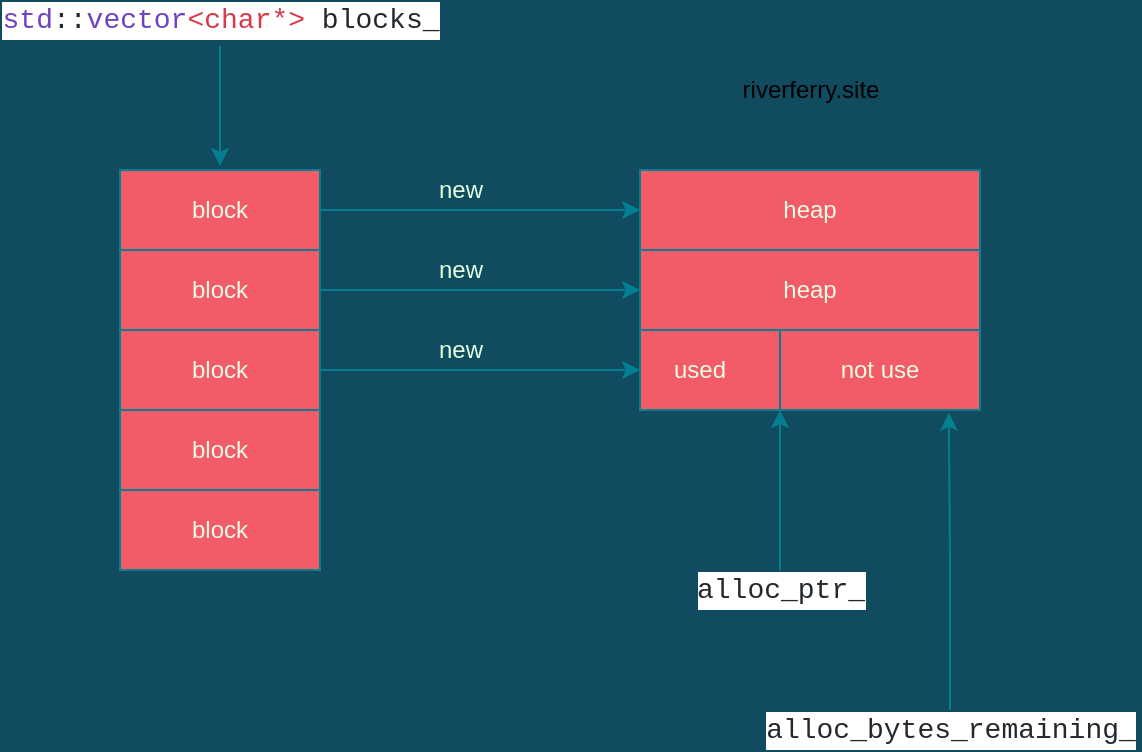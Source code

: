 <mxfile version="15.4.1" type="github">
  <diagram id="g_fvO77-LL05nfb9VVoU" name="Page-1">
    <mxGraphModel dx="1550" dy="779" grid="1" gridSize="10" guides="1" tooltips="1" connect="1" arrows="1" fold="1" page="1" pageScale="1" pageWidth="291" pageHeight="413" background="#114B5F" math="0" shadow="0">
      <root>
        <mxCell id="0" />
        <mxCell id="1" parent="0" />
        <mxCell id="3t-wEoBImFfyJGvglYrX-12" value="" style="shape=table;startSize=0;container=1;collapsible=0;childLayout=tableLayout;fillColor=#F45B69;strokeColor=#028090;fontColor=#E4FDE1;" vertex="1" parent="1">
          <mxGeometry x="130" y="240" width="100" height="200" as="geometry" />
        </mxCell>
        <mxCell id="3t-wEoBImFfyJGvglYrX-13" value="" style="shape=partialRectangle;collapsible=0;dropTarget=0;pointerEvents=0;fillColor=none;top=0;left=0;bottom=0;right=0;points=[[0,0.5],[1,0.5]];portConstraint=eastwest;strokeColor=#028090;fontColor=#E4FDE1;" vertex="1" parent="3t-wEoBImFfyJGvglYrX-12">
          <mxGeometry width="100" height="40" as="geometry" />
        </mxCell>
        <mxCell id="3t-wEoBImFfyJGvglYrX-14" value="block" style="shape=partialRectangle;html=1;whiteSpace=wrap;connectable=0;overflow=hidden;fillColor=none;top=0;left=0;bottom=0;right=0;pointerEvents=1;strokeColor=#028090;fontColor=#E4FDE1;" vertex="1" parent="3t-wEoBImFfyJGvglYrX-13">
          <mxGeometry width="100" height="40" as="geometry">
            <mxRectangle width="100" height="40" as="alternateBounds" />
          </mxGeometry>
        </mxCell>
        <mxCell id="3t-wEoBImFfyJGvglYrX-15" value="" style="shape=partialRectangle;collapsible=0;dropTarget=0;pointerEvents=0;fillColor=none;top=0;left=0;bottom=0;right=0;points=[[0,0.5],[1,0.5]];portConstraint=eastwest;strokeColor=#028090;fontColor=#E4FDE1;" vertex="1" parent="3t-wEoBImFfyJGvglYrX-12">
          <mxGeometry y="40" width="100" height="40" as="geometry" />
        </mxCell>
        <mxCell id="3t-wEoBImFfyJGvglYrX-16" value="block" style="shape=partialRectangle;html=1;whiteSpace=wrap;connectable=0;overflow=hidden;fillColor=none;top=0;left=0;bottom=0;right=0;pointerEvents=1;strokeColor=#028090;fontColor=#E4FDE1;" vertex="1" parent="3t-wEoBImFfyJGvglYrX-15">
          <mxGeometry width="100" height="40" as="geometry">
            <mxRectangle width="100" height="40" as="alternateBounds" />
          </mxGeometry>
        </mxCell>
        <mxCell id="3t-wEoBImFfyJGvglYrX-17" value="" style="shape=partialRectangle;collapsible=0;dropTarget=0;pointerEvents=0;fillColor=none;top=0;left=0;bottom=0;right=0;points=[[0,0.5],[1,0.5]];portConstraint=eastwest;strokeColor=#028090;fontColor=#E4FDE1;" vertex="1" parent="3t-wEoBImFfyJGvglYrX-12">
          <mxGeometry y="80" width="100" height="40" as="geometry" />
        </mxCell>
        <mxCell id="3t-wEoBImFfyJGvglYrX-18" value="block" style="shape=partialRectangle;html=1;whiteSpace=wrap;connectable=0;overflow=hidden;fillColor=none;top=0;left=0;bottom=0;right=0;pointerEvents=1;strokeColor=#028090;fontColor=#E4FDE1;" vertex="1" parent="3t-wEoBImFfyJGvglYrX-17">
          <mxGeometry width="100" height="40" as="geometry">
            <mxRectangle width="100" height="40" as="alternateBounds" />
          </mxGeometry>
        </mxCell>
        <mxCell id="3t-wEoBImFfyJGvglYrX-19" value="" style="shape=partialRectangle;collapsible=0;dropTarget=0;pointerEvents=0;fillColor=none;top=0;left=0;bottom=0;right=0;points=[[0,0.5],[1,0.5]];portConstraint=eastwest;strokeColor=#028090;fontColor=#E4FDE1;" vertex="1" parent="3t-wEoBImFfyJGvglYrX-12">
          <mxGeometry y="120" width="100" height="40" as="geometry" />
        </mxCell>
        <mxCell id="3t-wEoBImFfyJGvglYrX-20" value="block" style="shape=partialRectangle;html=1;whiteSpace=wrap;connectable=0;overflow=hidden;fillColor=none;top=0;left=0;bottom=0;right=0;pointerEvents=1;strokeColor=#028090;fontColor=#E4FDE1;" vertex="1" parent="3t-wEoBImFfyJGvglYrX-19">
          <mxGeometry width="100" height="40" as="geometry">
            <mxRectangle width="100" height="40" as="alternateBounds" />
          </mxGeometry>
        </mxCell>
        <mxCell id="3t-wEoBImFfyJGvglYrX-21" value="" style="shape=partialRectangle;collapsible=0;dropTarget=0;pointerEvents=0;fillColor=none;top=0;left=0;bottom=0;right=0;points=[[0,0.5],[1,0.5]];portConstraint=eastwest;strokeColor=#028090;fontColor=#E4FDE1;" vertex="1" parent="3t-wEoBImFfyJGvglYrX-12">
          <mxGeometry y="160" width="100" height="40" as="geometry" />
        </mxCell>
        <mxCell id="3t-wEoBImFfyJGvglYrX-22" value="block" style="shape=partialRectangle;html=1;whiteSpace=wrap;connectable=0;overflow=hidden;fillColor=none;top=0;left=0;bottom=0;right=0;pointerEvents=1;strokeColor=#028090;fontColor=#E4FDE1;" vertex="1" parent="3t-wEoBImFfyJGvglYrX-21">
          <mxGeometry width="100" height="40" as="geometry">
            <mxRectangle width="100" height="40" as="alternateBounds" />
          </mxGeometry>
        </mxCell>
        <mxCell id="3t-wEoBImFfyJGvglYrX-23" value="heap" style="rounded=0;whiteSpace=wrap;html=1;fillColor=#F45B69;strokeColor=#028090;fontColor=#E4FDE1;" vertex="1" parent="1">
          <mxGeometry x="390" y="240" width="170" height="40" as="geometry" />
        </mxCell>
        <mxCell id="3t-wEoBImFfyJGvglYrX-25" value="heap" style="rounded=0;whiteSpace=wrap;html=1;fillColor=#F45B69;strokeColor=#028090;fontColor=#E4FDE1;" vertex="1" parent="1">
          <mxGeometry x="390" y="280" width="170" height="40" as="geometry" />
        </mxCell>
        <mxCell id="3t-wEoBImFfyJGvglYrX-26" value="used&amp;nbsp; &amp;nbsp; &amp;nbsp; &amp;nbsp; &amp;nbsp; &amp;nbsp; &amp;nbsp; &amp;nbsp; &amp;nbsp; &amp;nbsp; &amp;nbsp; &amp;nbsp; &amp;nbsp; &amp;nbsp; &amp;nbsp; &amp;nbsp; &amp;nbsp;" style="rounded=0;whiteSpace=wrap;html=1;fillColor=#F45B69;strokeColor=#028090;fontColor=#E4FDE1;" vertex="1" parent="1">
          <mxGeometry x="390" y="320" width="170" height="40" as="geometry" />
        </mxCell>
        <mxCell id="3t-wEoBImFfyJGvglYrX-27" value="not use" style="rounded=0;whiteSpace=wrap;html=1;fillColor=#F45B69;strokeColor=#028090;fontColor=#E4FDE1;" vertex="1" parent="1">
          <mxGeometry x="460" y="320" width="100" height="40" as="geometry" />
        </mxCell>
        <mxCell id="3t-wEoBImFfyJGvglYrX-28" style="edgeStyle=orthogonalEdgeStyle;rounded=0;orthogonalLoop=1;jettySize=auto;html=1;entryX=0;entryY=0.5;entryDx=0;entryDy=0;labelBackgroundColor=#114B5F;strokeColor=#028090;fontColor=#E4FDE1;" edge="1" parent="1" source="3t-wEoBImFfyJGvglYrX-13" target="3t-wEoBImFfyJGvglYrX-23">
          <mxGeometry relative="1" as="geometry" />
        </mxCell>
        <mxCell id="3t-wEoBImFfyJGvglYrX-29" style="edgeStyle=orthogonalEdgeStyle;rounded=0;orthogonalLoop=1;jettySize=auto;html=1;entryX=0;entryY=0.5;entryDx=0;entryDy=0;labelBackgroundColor=#114B5F;strokeColor=#028090;fontColor=#E4FDE1;" edge="1" parent="1" source="3t-wEoBImFfyJGvglYrX-15" target="3t-wEoBImFfyJGvglYrX-25">
          <mxGeometry relative="1" as="geometry" />
        </mxCell>
        <mxCell id="3t-wEoBImFfyJGvglYrX-30" style="edgeStyle=orthogonalEdgeStyle;rounded=0;orthogonalLoop=1;jettySize=auto;html=1;entryX=0;entryY=0.5;entryDx=0;entryDy=0;labelBackgroundColor=#114B5F;strokeColor=#028090;fontColor=#E4FDE1;" edge="1" parent="1" source="3t-wEoBImFfyJGvglYrX-17" target="3t-wEoBImFfyJGvglYrX-26">
          <mxGeometry relative="1" as="geometry" />
        </mxCell>
        <mxCell id="3t-wEoBImFfyJGvglYrX-32" style="edgeStyle=orthogonalEdgeStyle;rounded=0;orthogonalLoop=1;jettySize=auto;html=1;entryX=0;entryY=1;entryDx=0;entryDy=0;labelBackgroundColor=#114B5F;strokeColor=#028090;fontColor=#E4FDE1;" edge="1" parent="1" source="3t-wEoBImFfyJGvglYrX-31" target="3t-wEoBImFfyJGvglYrX-27">
          <mxGeometry relative="1" as="geometry" />
        </mxCell>
        <mxCell id="3t-wEoBImFfyJGvglYrX-31" value="&lt;div style=&quot;color: rgb(36 , 41 , 46) ; background-color: rgb(255 , 255 , 255) ; font-family: &amp;#34;consolas&amp;#34; , &amp;#34;courier new&amp;#34; , monospace ; font-size: 14px ; line-height: 19px&quot;&gt;alloc_ptr_&lt;/div&gt;" style="text;html=1;align=center;verticalAlign=middle;resizable=0;points=[];autosize=1;fontColor=#E4FDE1;" vertex="1" parent="1">
          <mxGeometry x="415" y="440" width="90" height="20" as="geometry" />
        </mxCell>
        <mxCell id="3t-wEoBImFfyJGvglYrX-37" style="edgeStyle=orthogonalEdgeStyle;rounded=0;orthogonalLoop=1;jettySize=auto;html=1;entryX=0.844;entryY=1.035;entryDx=0;entryDy=0;entryPerimeter=0;labelBackgroundColor=#114B5F;strokeColor=#028090;fontColor=#E4FDE1;" edge="1" parent="1" source="3t-wEoBImFfyJGvglYrX-33" target="3t-wEoBImFfyJGvglYrX-27">
          <mxGeometry relative="1" as="geometry" />
        </mxCell>
        <mxCell id="3t-wEoBImFfyJGvglYrX-33" value="&lt;div style=&quot;color: rgb(36 , 41 , 46) ; background-color: rgb(255 , 255 , 255) ; font-family: &amp;#34;consolas&amp;#34; , &amp;#34;courier new&amp;#34; , monospace ; font-size: 14px ; line-height: 19px&quot;&gt;alloc_bytes_remaining_&lt;/div&gt;" style="text;html=1;align=center;verticalAlign=middle;resizable=0;points=[];autosize=1;fontColor=#E4FDE1;" vertex="1" parent="1">
          <mxGeometry x="450" y="510" width="190" height="20" as="geometry" />
        </mxCell>
        <mxCell id="3t-wEoBImFfyJGvglYrX-39" style="edgeStyle=orthogonalEdgeStyle;rounded=0;orthogonalLoop=1;jettySize=auto;html=1;labelBackgroundColor=#114B5F;strokeColor=#028090;fontColor=#E4FDE1;" edge="1" parent="1">
          <mxGeometry relative="1" as="geometry">
            <mxPoint x="180" y="238" as="targetPoint" />
            <mxPoint x="180" y="178" as="sourcePoint" />
          </mxGeometry>
        </mxCell>
        <mxCell id="3t-wEoBImFfyJGvglYrX-38" value="&lt;div style=&quot;color: rgb(36 , 41 , 46) ; background-color: rgb(255 , 255 , 255) ; font-family: &amp;#34;consolas&amp;#34; , &amp;#34;courier new&amp;#34; , monospace ; font-size: 14px ; line-height: 19px&quot;&gt;&lt;span style=&quot;color: #6f42c1&quot;&gt;std&lt;/span&gt;::&lt;span style=&quot;color: #6f42c1&quot;&gt;vector&lt;/span&gt;&lt;span style=&quot;color: #d73a49&quot;&gt;&amp;lt;char*&amp;gt;&lt;/span&gt;&amp;nbsp;blocks_&lt;/div&gt;" style="text;html=1;align=center;verticalAlign=middle;resizable=0;points=[];autosize=1;fontColor=#E4FDE1;" vertex="1" parent="1">
          <mxGeometry x="70" y="155" width="220" height="20" as="geometry" />
        </mxCell>
        <mxCell id="3t-wEoBImFfyJGvglYrX-40" value="new" style="text;html=1;align=center;verticalAlign=middle;resizable=0;points=[];autosize=1;fontColor=#E4FDE1;" vertex="1" parent="1">
          <mxGeometry x="280" y="240" width="40" height="20" as="geometry" />
        </mxCell>
        <mxCell id="3t-wEoBImFfyJGvglYrX-41" value="new" style="text;html=1;align=center;verticalAlign=middle;resizable=0;points=[];autosize=1;fontColor=#E4FDE1;" vertex="1" parent="1">
          <mxGeometry x="280" y="280" width="40" height="20" as="geometry" />
        </mxCell>
        <mxCell id="3t-wEoBImFfyJGvglYrX-42" value="new" style="text;html=1;align=center;verticalAlign=middle;resizable=0;points=[];autosize=1;fontColor=#E4FDE1;" vertex="1" parent="1">
          <mxGeometry x="280" y="320" width="40" height="20" as="geometry" />
        </mxCell>
        <mxCell id="3t-wEoBImFfyJGvglYrX-43" value="riverferry.site" style="text;html=1;align=center;verticalAlign=middle;resizable=0;points=[];autosize=1;" vertex="1" parent="1">
          <mxGeometry x="435" y="190" width="80" height="20" as="geometry" />
        </mxCell>
      </root>
    </mxGraphModel>
  </diagram>
</mxfile>
